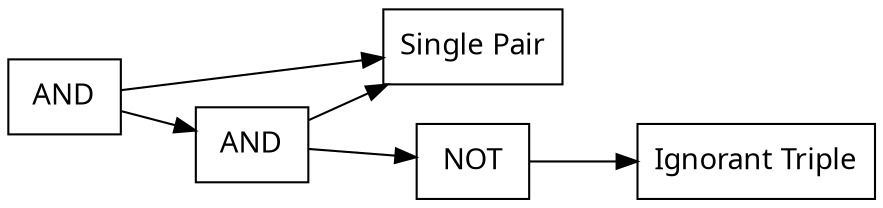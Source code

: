 digraph {
node [shape=record];
node [fontname=Sans];charset="UTF-8" splines=true splines=spline rankdir =LR
1437[label="AND"];
1437->1434;
1437->1121;
1434[label="AND"];
1434->1431;
1434->1121;
1121[label="Single Pair"];
1431[label="NOT"];
1431->1239;
1239[label="Ignorant Triple"];
}
